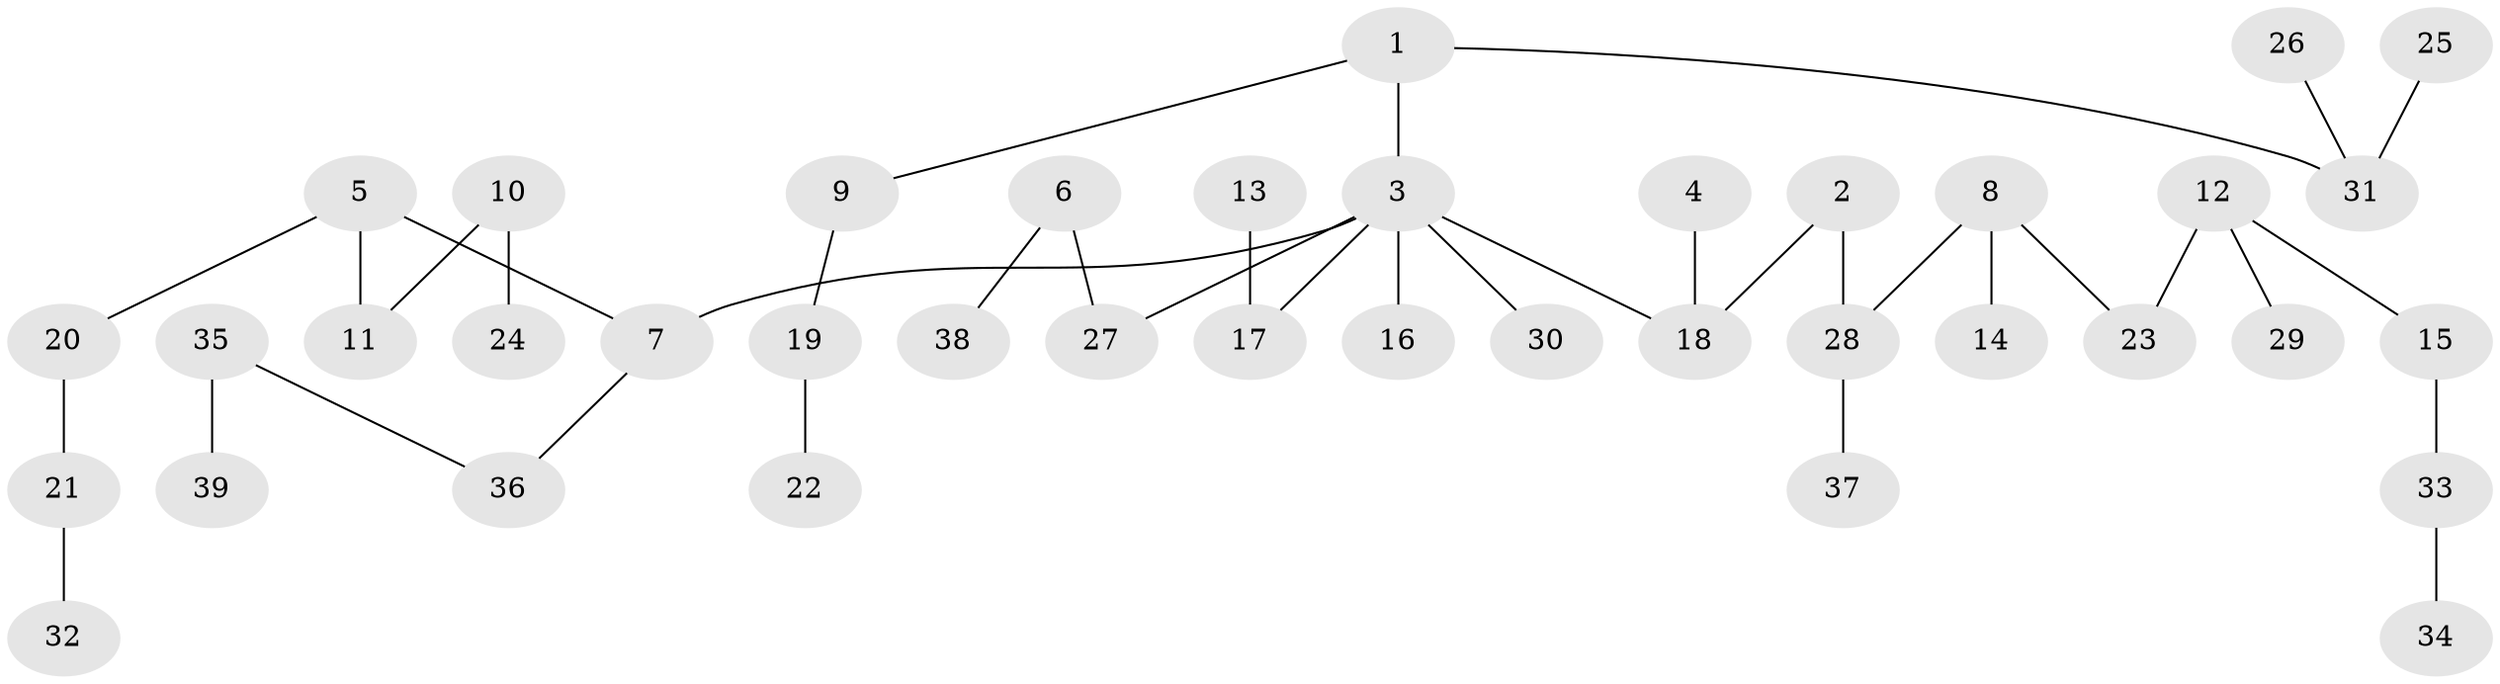 // original degree distribution, {3: 0.16666666666666666, 7: 0.01282051282051282, 5: 0.02564102564102564, 2: 0.3076923076923077, 1: 0.4358974358974359, 4: 0.05128205128205128}
// Generated by graph-tools (version 1.1) at 2025/02/03/09/25 03:02:21]
// undirected, 39 vertices, 38 edges
graph export_dot {
graph [start="1"]
  node [color=gray90,style=filled];
  1;
  2;
  3;
  4;
  5;
  6;
  7;
  8;
  9;
  10;
  11;
  12;
  13;
  14;
  15;
  16;
  17;
  18;
  19;
  20;
  21;
  22;
  23;
  24;
  25;
  26;
  27;
  28;
  29;
  30;
  31;
  32;
  33;
  34;
  35;
  36;
  37;
  38;
  39;
  1 -- 3 [weight=1.0];
  1 -- 9 [weight=1.0];
  1 -- 31 [weight=1.0];
  2 -- 18 [weight=1.0];
  2 -- 28 [weight=1.0];
  3 -- 7 [weight=1.0];
  3 -- 16 [weight=1.0];
  3 -- 17 [weight=1.0];
  3 -- 18 [weight=1.0];
  3 -- 27 [weight=1.0];
  3 -- 30 [weight=1.0];
  4 -- 18 [weight=1.0];
  5 -- 7 [weight=1.0];
  5 -- 11 [weight=1.0];
  5 -- 20 [weight=1.0];
  6 -- 27 [weight=1.0];
  6 -- 38 [weight=1.0];
  7 -- 36 [weight=1.0];
  8 -- 14 [weight=1.0];
  8 -- 23 [weight=1.0];
  8 -- 28 [weight=1.0];
  9 -- 19 [weight=1.0];
  10 -- 11 [weight=1.0];
  10 -- 24 [weight=1.0];
  12 -- 15 [weight=1.0];
  12 -- 23 [weight=1.0];
  12 -- 29 [weight=1.0];
  13 -- 17 [weight=1.0];
  15 -- 33 [weight=1.0];
  19 -- 22 [weight=1.0];
  20 -- 21 [weight=1.0];
  21 -- 32 [weight=1.0];
  25 -- 31 [weight=1.0];
  26 -- 31 [weight=1.0];
  28 -- 37 [weight=1.0];
  33 -- 34 [weight=1.0];
  35 -- 36 [weight=1.0];
  35 -- 39 [weight=1.0];
}
